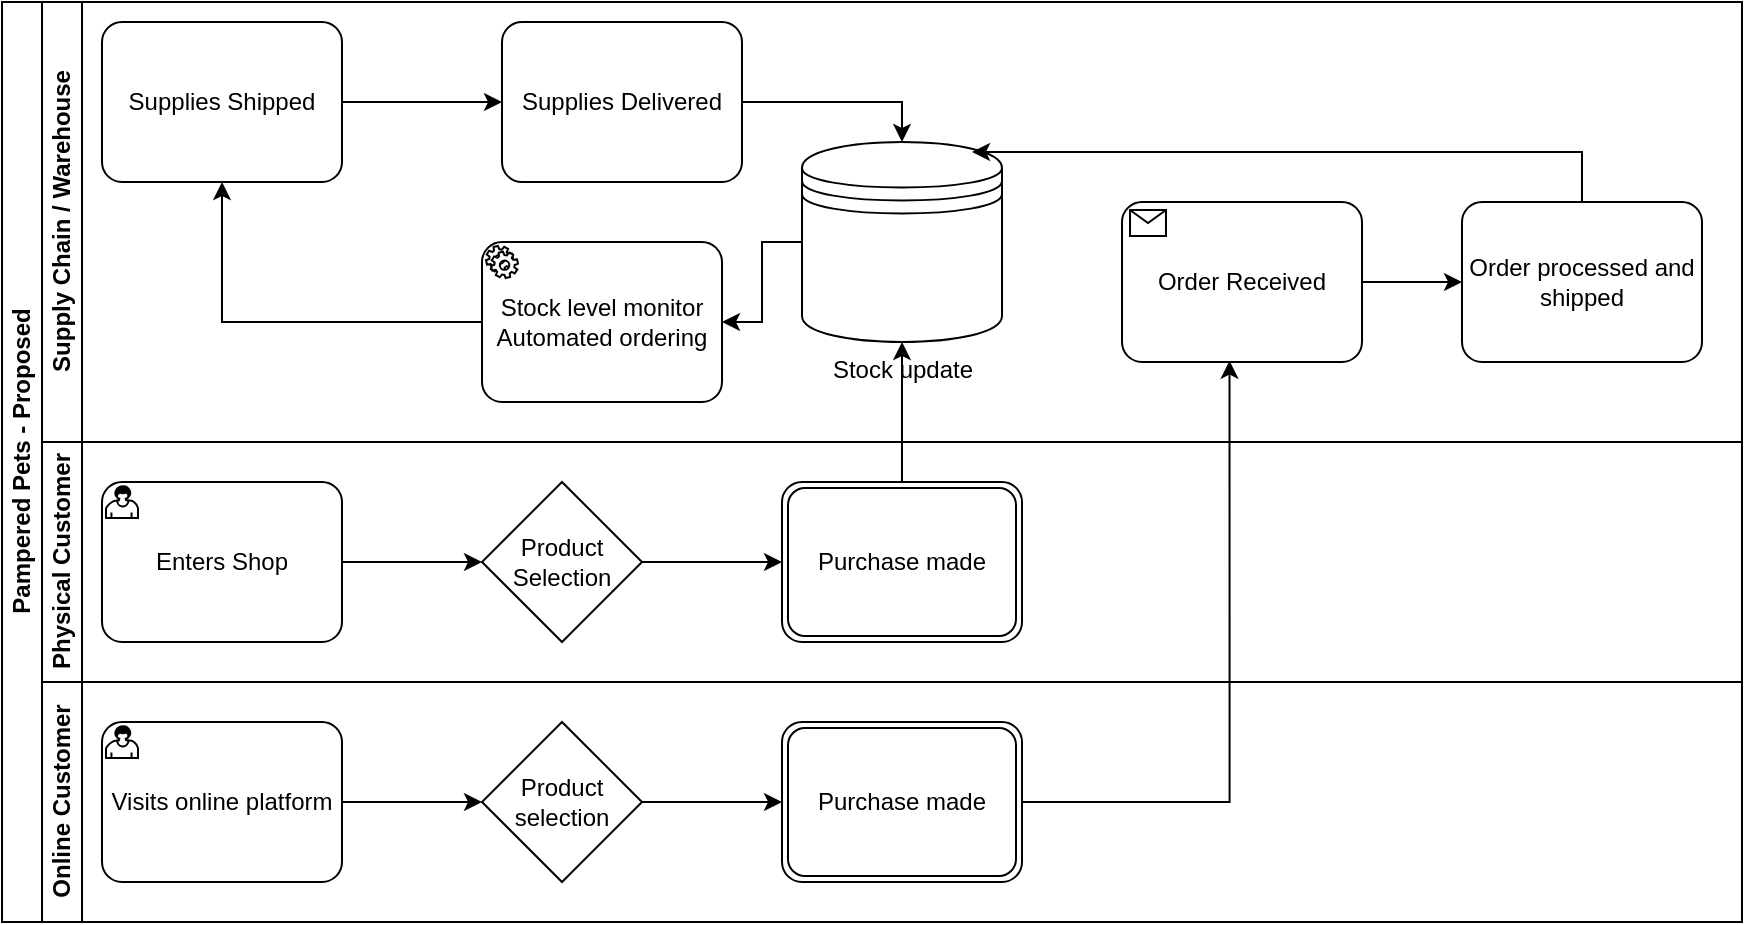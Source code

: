 <mxfile version="24.7.8">
  <diagram id="prtHgNgQTEPvFCAcTncT" name="Page-1">
    <mxGraphModel dx="989" dy="532" grid="1" gridSize="10" guides="1" tooltips="1" connect="1" arrows="1" fold="1" page="1" pageScale="1" pageWidth="827" pageHeight="1169" math="0" shadow="0">
      <root>
        <mxCell id="0" />
        <mxCell id="1" parent="0" />
        <mxCell id="dNxyNK7c78bLwvsdeMH5-19" value="Pampered Pets - Proposed" style="swimlane;html=1;childLayout=stackLayout;resizeParent=1;resizeParentMax=0;horizontal=0;startSize=20;horizontalStack=0;" parent="1" vertex="1">
          <mxGeometry x="120" y="120" width="870" height="460" as="geometry" />
        </mxCell>
        <mxCell id="dNxyNK7c78bLwvsdeMH5-20" value="Supply Chain / Warehouse" style="swimlane;html=1;startSize=20;horizontal=0;" parent="dNxyNK7c78bLwvsdeMH5-19" vertex="1">
          <mxGeometry x="20" width="850" height="220" as="geometry" />
        </mxCell>
        <mxCell id="rN_zB71ed5MQVJDkOUgK-9" value="Stock level monitor&lt;div&gt;Automated ordering&lt;/div&gt;" style="points=[[0.25,0,0],[0.5,0,0],[0.75,0,0],[1,0.25,0],[1,0.5,0],[1,0.75,0],[0.75,1,0],[0.5,1,0],[0.25,1,0],[0,0.75,0],[0,0.5,0],[0,0.25,0]];shape=mxgraph.bpmn.task;whiteSpace=wrap;rectStyle=rounded;size=10;html=1;container=1;expand=0;collapsible=0;taskMarker=service;" vertex="1" parent="dNxyNK7c78bLwvsdeMH5-20">
          <mxGeometry x="220" y="120" width="120" height="80" as="geometry" />
        </mxCell>
        <mxCell id="rN_zB71ed5MQVJDkOUgK-16" value="" style="edgeStyle=orthogonalEdgeStyle;rounded=0;orthogonalLoop=1;jettySize=auto;html=1;" edge="1" parent="dNxyNK7c78bLwvsdeMH5-20" source="rN_zB71ed5MQVJDkOUgK-12" target="rN_zB71ed5MQVJDkOUgK-15">
          <mxGeometry relative="1" as="geometry" />
        </mxCell>
        <mxCell id="rN_zB71ed5MQVJDkOUgK-12" value="Supplies Shipped" style="points=[[0.25,0,0],[0.5,0,0],[0.75,0,0],[1,0.25,0],[1,0.5,0],[1,0.75,0],[0.75,1,0],[0.5,1,0],[0.25,1,0],[0,0.75,0],[0,0.5,0],[0,0.25,0]];shape=mxgraph.bpmn.task;whiteSpace=wrap;rectStyle=rounded;size=10;html=1;container=1;expand=0;collapsible=0;taskMarker=abstract;" vertex="1" parent="dNxyNK7c78bLwvsdeMH5-20">
          <mxGeometry x="30" y="10" width="120" height="80" as="geometry" />
        </mxCell>
        <mxCell id="rN_zB71ed5MQVJDkOUgK-13" style="edgeStyle=orthogonalEdgeStyle;rounded=0;orthogonalLoop=1;jettySize=auto;html=1;exitX=0;exitY=0.5;exitDx=0;exitDy=0;exitPerimeter=0;entryX=0.5;entryY=1;entryDx=0;entryDy=0;entryPerimeter=0;" edge="1" parent="dNxyNK7c78bLwvsdeMH5-20" source="rN_zB71ed5MQVJDkOUgK-9" target="rN_zB71ed5MQVJDkOUgK-12">
          <mxGeometry relative="1" as="geometry" />
        </mxCell>
        <mxCell id="rN_zB71ed5MQVJDkOUgK-22" style="edgeStyle=orthogonalEdgeStyle;rounded=0;orthogonalLoop=1;jettySize=auto;html=1;exitX=1;exitY=0.5;exitDx=0;exitDy=0;exitPerimeter=0;entryX=0.5;entryY=0;entryDx=0;entryDy=0;" edge="1" parent="dNxyNK7c78bLwvsdeMH5-20" source="rN_zB71ed5MQVJDkOUgK-15" target="rN_zB71ed5MQVJDkOUgK-21">
          <mxGeometry relative="1" as="geometry" />
        </mxCell>
        <mxCell id="rN_zB71ed5MQVJDkOUgK-15" value="Supplies Delivered" style="points=[[0.25,0,0],[0.5,0,0],[0.75,0,0],[1,0.25,0],[1,0.5,0],[1,0.75,0],[0.75,1,0],[0.5,1,0],[0.25,1,0],[0,0.75,0],[0,0.5,0],[0,0.25,0]];shape=mxgraph.bpmn.task;whiteSpace=wrap;rectStyle=rounded;size=10;html=1;container=1;expand=0;collapsible=0;taskMarker=abstract;" vertex="1" parent="dNxyNK7c78bLwvsdeMH5-20">
          <mxGeometry x="230" y="10" width="120" height="80" as="geometry" />
        </mxCell>
        <mxCell id="rN_zB71ed5MQVJDkOUgK-21" value="Stock update" style="shape=datastore;html=1;labelPosition=center;verticalLabelPosition=bottom;align=center;verticalAlign=top;" vertex="1" parent="dNxyNK7c78bLwvsdeMH5-20">
          <mxGeometry x="380" y="70" width="100" height="100" as="geometry" />
        </mxCell>
        <mxCell id="rN_zB71ed5MQVJDkOUgK-23" style="edgeStyle=orthogonalEdgeStyle;rounded=0;orthogonalLoop=1;jettySize=auto;html=1;exitX=0;exitY=0.5;exitDx=0;exitDy=0;entryX=1;entryY=0.5;entryDx=0;entryDy=0;entryPerimeter=0;" edge="1" parent="dNxyNK7c78bLwvsdeMH5-20" source="rN_zB71ed5MQVJDkOUgK-21" target="rN_zB71ed5MQVJDkOUgK-9">
          <mxGeometry relative="1" as="geometry" />
        </mxCell>
        <mxCell id="rN_zB71ed5MQVJDkOUgK-34" style="edgeStyle=orthogonalEdgeStyle;rounded=0;orthogonalLoop=1;jettySize=auto;html=1;exitX=1;exitY=0.5;exitDx=0;exitDy=0;exitPerimeter=0;" edge="1" parent="dNxyNK7c78bLwvsdeMH5-20" source="rN_zB71ed5MQVJDkOUgK-32" target="rN_zB71ed5MQVJDkOUgK-33">
          <mxGeometry relative="1" as="geometry" />
        </mxCell>
        <mxCell id="rN_zB71ed5MQVJDkOUgK-32" value="Order Received" style="points=[[0.25,0,0],[0.5,0,0],[0.75,0,0],[1,0.25,0],[1,0.5,0],[1,0.75,0],[0.75,1,0],[0.5,1,0],[0.25,1,0],[0,0.75,0],[0,0.5,0],[0,0.25,0]];shape=mxgraph.bpmn.task;whiteSpace=wrap;rectStyle=rounded;size=10;html=1;container=1;expand=0;collapsible=0;taskMarker=receive;" vertex="1" parent="dNxyNK7c78bLwvsdeMH5-20">
          <mxGeometry x="540" y="100" width="120" height="80" as="geometry" />
        </mxCell>
        <mxCell id="rN_zB71ed5MQVJDkOUgK-33" value="Order processed and shipped" style="points=[[0.25,0,0],[0.5,0,0],[0.75,0,0],[1,0.25,0],[1,0.5,0],[1,0.75,0],[0.75,1,0],[0.5,1,0],[0.25,1,0],[0,0.75,0],[0,0.5,0],[0,0.25,0]];shape=mxgraph.bpmn.task;whiteSpace=wrap;rectStyle=rounded;size=10;html=1;container=1;expand=0;collapsible=0;taskMarker=abstract;" vertex="1" parent="dNxyNK7c78bLwvsdeMH5-20">
          <mxGeometry x="710" y="100" width="120" height="80" as="geometry" />
        </mxCell>
        <mxCell id="rN_zB71ed5MQVJDkOUgK-37" style="edgeStyle=orthogonalEdgeStyle;rounded=0;orthogonalLoop=1;jettySize=auto;html=1;exitX=0.5;exitY=0;exitDx=0;exitDy=0;exitPerimeter=0;entryX=0.85;entryY=0.05;entryDx=0;entryDy=0;entryPerimeter=0;" edge="1" parent="dNxyNK7c78bLwvsdeMH5-20" source="rN_zB71ed5MQVJDkOUgK-33" target="rN_zB71ed5MQVJDkOUgK-21">
          <mxGeometry relative="1" as="geometry" />
        </mxCell>
        <mxCell id="dNxyNK7c78bLwvsdeMH5-21" value="Physical Customer" style="swimlane;html=1;startSize=20;horizontal=0;" parent="dNxyNK7c78bLwvsdeMH5-19" vertex="1">
          <mxGeometry x="20" y="220" width="850" height="120" as="geometry" />
        </mxCell>
        <mxCell id="rN_zB71ed5MQVJDkOUgK-20" value="" style="edgeStyle=orthogonalEdgeStyle;rounded=0;orthogonalLoop=1;jettySize=auto;html=1;" edge="1" parent="dNxyNK7c78bLwvsdeMH5-21" source="rN_zB71ed5MQVJDkOUgK-18" target="rN_zB71ed5MQVJDkOUgK-19">
          <mxGeometry relative="1" as="geometry" />
        </mxCell>
        <mxCell id="rN_zB71ed5MQVJDkOUgK-18" value="Enters Shop" style="points=[[0.25,0,0],[0.5,0,0],[0.75,0,0],[1,0.25,0],[1,0.5,0],[1,0.75,0],[0.75,1,0],[0.5,1,0],[0.25,1,0],[0,0.75,0],[0,0.5,0],[0,0.25,0]];shape=mxgraph.bpmn.task;whiteSpace=wrap;rectStyle=rounded;size=10;html=1;container=1;expand=0;collapsible=0;taskMarker=user;" vertex="1" parent="dNxyNK7c78bLwvsdeMH5-21">
          <mxGeometry x="30" y="20" width="120" height="80" as="geometry" />
        </mxCell>
        <mxCell id="rN_zB71ed5MQVJDkOUgK-19" value="Product Selection" style="rhombus;whiteSpace=wrap;html=1;" vertex="1" parent="dNxyNK7c78bLwvsdeMH5-21">
          <mxGeometry x="220" y="20" width="80" height="80" as="geometry" />
        </mxCell>
        <mxCell id="rN_zB71ed5MQVJDkOUgK-24" value="Purchase made" style="points=[[0.25,0,0],[0.5,0,0],[0.75,0,0],[1,0.25,0],[1,0.5,0],[1,0.75,0],[0.75,1,0],[0.5,1,0],[0.25,1,0],[0,0.75,0],[0,0.5,0],[0,0.25,0]];shape=mxgraph.bpmn.task;whiteSpace=wrap;rectStyle=rounded;size=10;html=1;container=1;expand=0;collapsible=0;taskMarker=abstract;bpmnShapeType=transaction;" vertex="1" parent="dNxyNK7c78bLwvsdeMH5-21">
          <mxGeometry x="370" y="20" width="120" height="80" as="geometry" />
        </mxCell>
        <mxCell id="rN_zB71ed5MQVJDkOUgK-25" style="edgeStyle=orthogonalEdgeStyle;rounded=0;orthogonalLoop=1;jettySize=auto;html=1;exitX=1;exitY=0.5;exitDx=0;exitDy=0;entryX=0;entryY=0.5;entryDx=0;entryDy=0;entryPerimeter=0;" edge="1" parent="dNxyNK7c78bLwvsdeMH5-21" source="rN_zB71ed5MQVJDkOUgK-19" target="rN_zB71ed5MQVJDkOUgK-24">
          <mxGeometry relative="1" as="geometry" />
        </mxCell>
        <mxCell id="dNxyNK7c78bLwvsdeMH5-22" value="Online Customer" style="swimlane;html=1;startSize=20;horizontal=0;" parent="dNxyNK7c78bLwvsdeMH5-19" vertex="1">
          <mxGeometry x="20" y="340" width="850" height="120" as="geometry" />
        </mxCell>
        <mxCell id="rN_zB71ed5MQVJDkOUgK-29" value="" style="edgeStyle=orthogonalEdgeStyle;rounded=0;orthogonalLoop=1;jettySize=auto;html=1;" edge="1" parent="dNxyNK7c78bLwvsdeMH5-22" source="rN_zB71ed5MQVJDkOUgK-27" target="rN_zB71ed5MQVJDkOUgK-28">
          <mxGeometry relative="1" as="geometry" />
        </mxCell>
        <mxCell id="rN_zB71ed5MQVJDkOUgK-27" value="Visits online platform" style="points=[[0.25,0,0],[0.5,0,0],[0.75,0,0],[1,0.25,0],[1,0.5,0],[1,0.75,0],[0.75,1,0],[0.5,1,0],[0.25,1,0],[0,0.75,0],[0,0.5,0],[0,0.25,0]];shape=mxgraph.bpmn.task;whiteSpace=wrap;rectStyle=rounded;size=10;html=1;container=1;expand=0;collapsible=0;taskMarker=user;" vertex="1" parent="dNxyNK7c78bLwvsdeMH5-22">
          <mxGeometry x="30" y="20" width="120" height="80" as="geometry" />
        </mxCell>
        <mxCell id="rN_zB71ed5MQVJDkOUgK-28" value="Product selection" style="rhombus;whiteSpace=wrap;html=1;" vertex="1" parent="dNxyNK7c78bLwvsdeMH5-22">
          <mxGeometry x="220" y="20" width="80" height="80" as="geometry" />
        </mxCell>
        <mxCell id="rN_zB71ed5MQVJDkOUgK-30" value="Purchase made" style="points=[[0.25,0,0],[0.5,0,0],[0.75,0,0],[1,0.25,0],[1,0.5,0],[1,0.75,0],[0.75,1,0],[0.5,1,0],[0.25,1,0],[0,0.75,0],[0,0.5,0],[0,0.25,0]];shape=mxgraph.bpmn.task;whiteSpace=wrap;rectStyle=rounded;size=10;html=1;container=1;expand=0;collapsible=0;taskMarker=abstract;bpmnShapeType=transaction;" vertex="1" parent="dNxyNK7c78bLwvsdeMH5-22">
          <mxGeometry x="370" y="20" width="120" height="80" as="geometry" />
        </mxCell>
        <mxCell id="rN_zB71ed5MQVJDkOUgK-31" style="edgeStyle=orthogonalEdgeStyle;rounded=0;orthogonalLoop=1;jettySize=auto;html=1;exitX=1;exitY=0.5;exitDx=0;exitDy=0;entryX=0;entryY=0.5;entryDx=0;entryDy=0;entryPerimeter=0;" edge="1" parent="dNxyNK7c78bLwvsdeMH5-22" source="rN_zB71ed5MQVJDkOUgK-28" target="rN_zB71ed5MQVJDkOUgK-30">
          <mxGeometry relative="1" as="geometry" />
        </mxCell>
        <mxCell id="rN_zB71ed5MQVJDkOUgK-26" style="edgeStyle=orthogonalEdgeStyle;rounded=0;orthogonalLoop=1;jettySize=auto;html=1;exitX=0.5;exitY=0;exitDx=0;exitDy=0;exitPerimeter=0;" edge="1" parent="dNxyNK7c78bLwvsdeMH5-19" source="rN_zB71ed5MQVJDkOUgK-24" target="rN_zB71ed5MQVJDkOUgK-21">
          <mxGeometry relative="1" as="geometry" />
        </mxCell>
        <mxCell id="rN_zB71ed5MQVJDkOUgK-35" style="edgeStyle=orthogonalEdgeStyle;rounded=0;orthogonalLoop=1;jettySize=auto;html=1;exitX=1;exitY=0.5;exitDx=0;exitDy=0;exitPerimeter=0;entryX=0.448;entryY=0.992;entryDx=0;entryDy=0;entryPerimeter=0;" edge="1" parent="dNxyNK7c78bLwvsdeMH5-19" source="rN_zB71ed5MQVJDkOUgK-30" target="rN_zB71ed5MQVJDkOUgK-32">
          <mxGeometry relative="1" as="geometry" />
        </mxCell>
      </root>
    </mxGraphModel>
  </diagram>
</mxfile>

